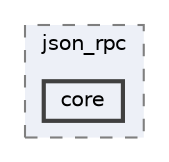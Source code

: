digraph "include/json_rpc/core"
{
 // LATEX_PDF_SIZE
  bgcolor="transparent";
  edge [fontname=Helvetica,fontsize=10,labelfontname=Helvetica,labelfontsize=10];
  node [fontname=Helvetica,fontsize=10,shape=box,height=0.2,width=0.4];
  compound=true
  subgraph clusterdir_7ac802cac74470c8ac558a06c59b034f {
    graph [ bgcolor="#edf0f7", pencolor="grey50", label="json_rpc", fontname=Helvetica,fontsize=10 style="filled,dashed", URL="dir_7ac802cac74470c8ac558a06c59b034f.html",tooltip=""]
  dir_3f1475b8057c1254a12701e152ba2e42 [label="core", fillcolor="#edf0f7", color="grey25", style="filled,bold", URL="dir_3f1475b8057c1254a12701e152ba2e42.html",tooltip=""];
  }
}
